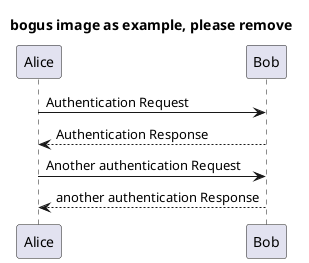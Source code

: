 @startuml
Title: bogus image as example, please remove
Alice -> Bob: Authentication Request
Bob --> Alice: Authentication Response

Alice -> Bob: Another authentication Request
Alice <-- Bob: another authentication Response
@enduml